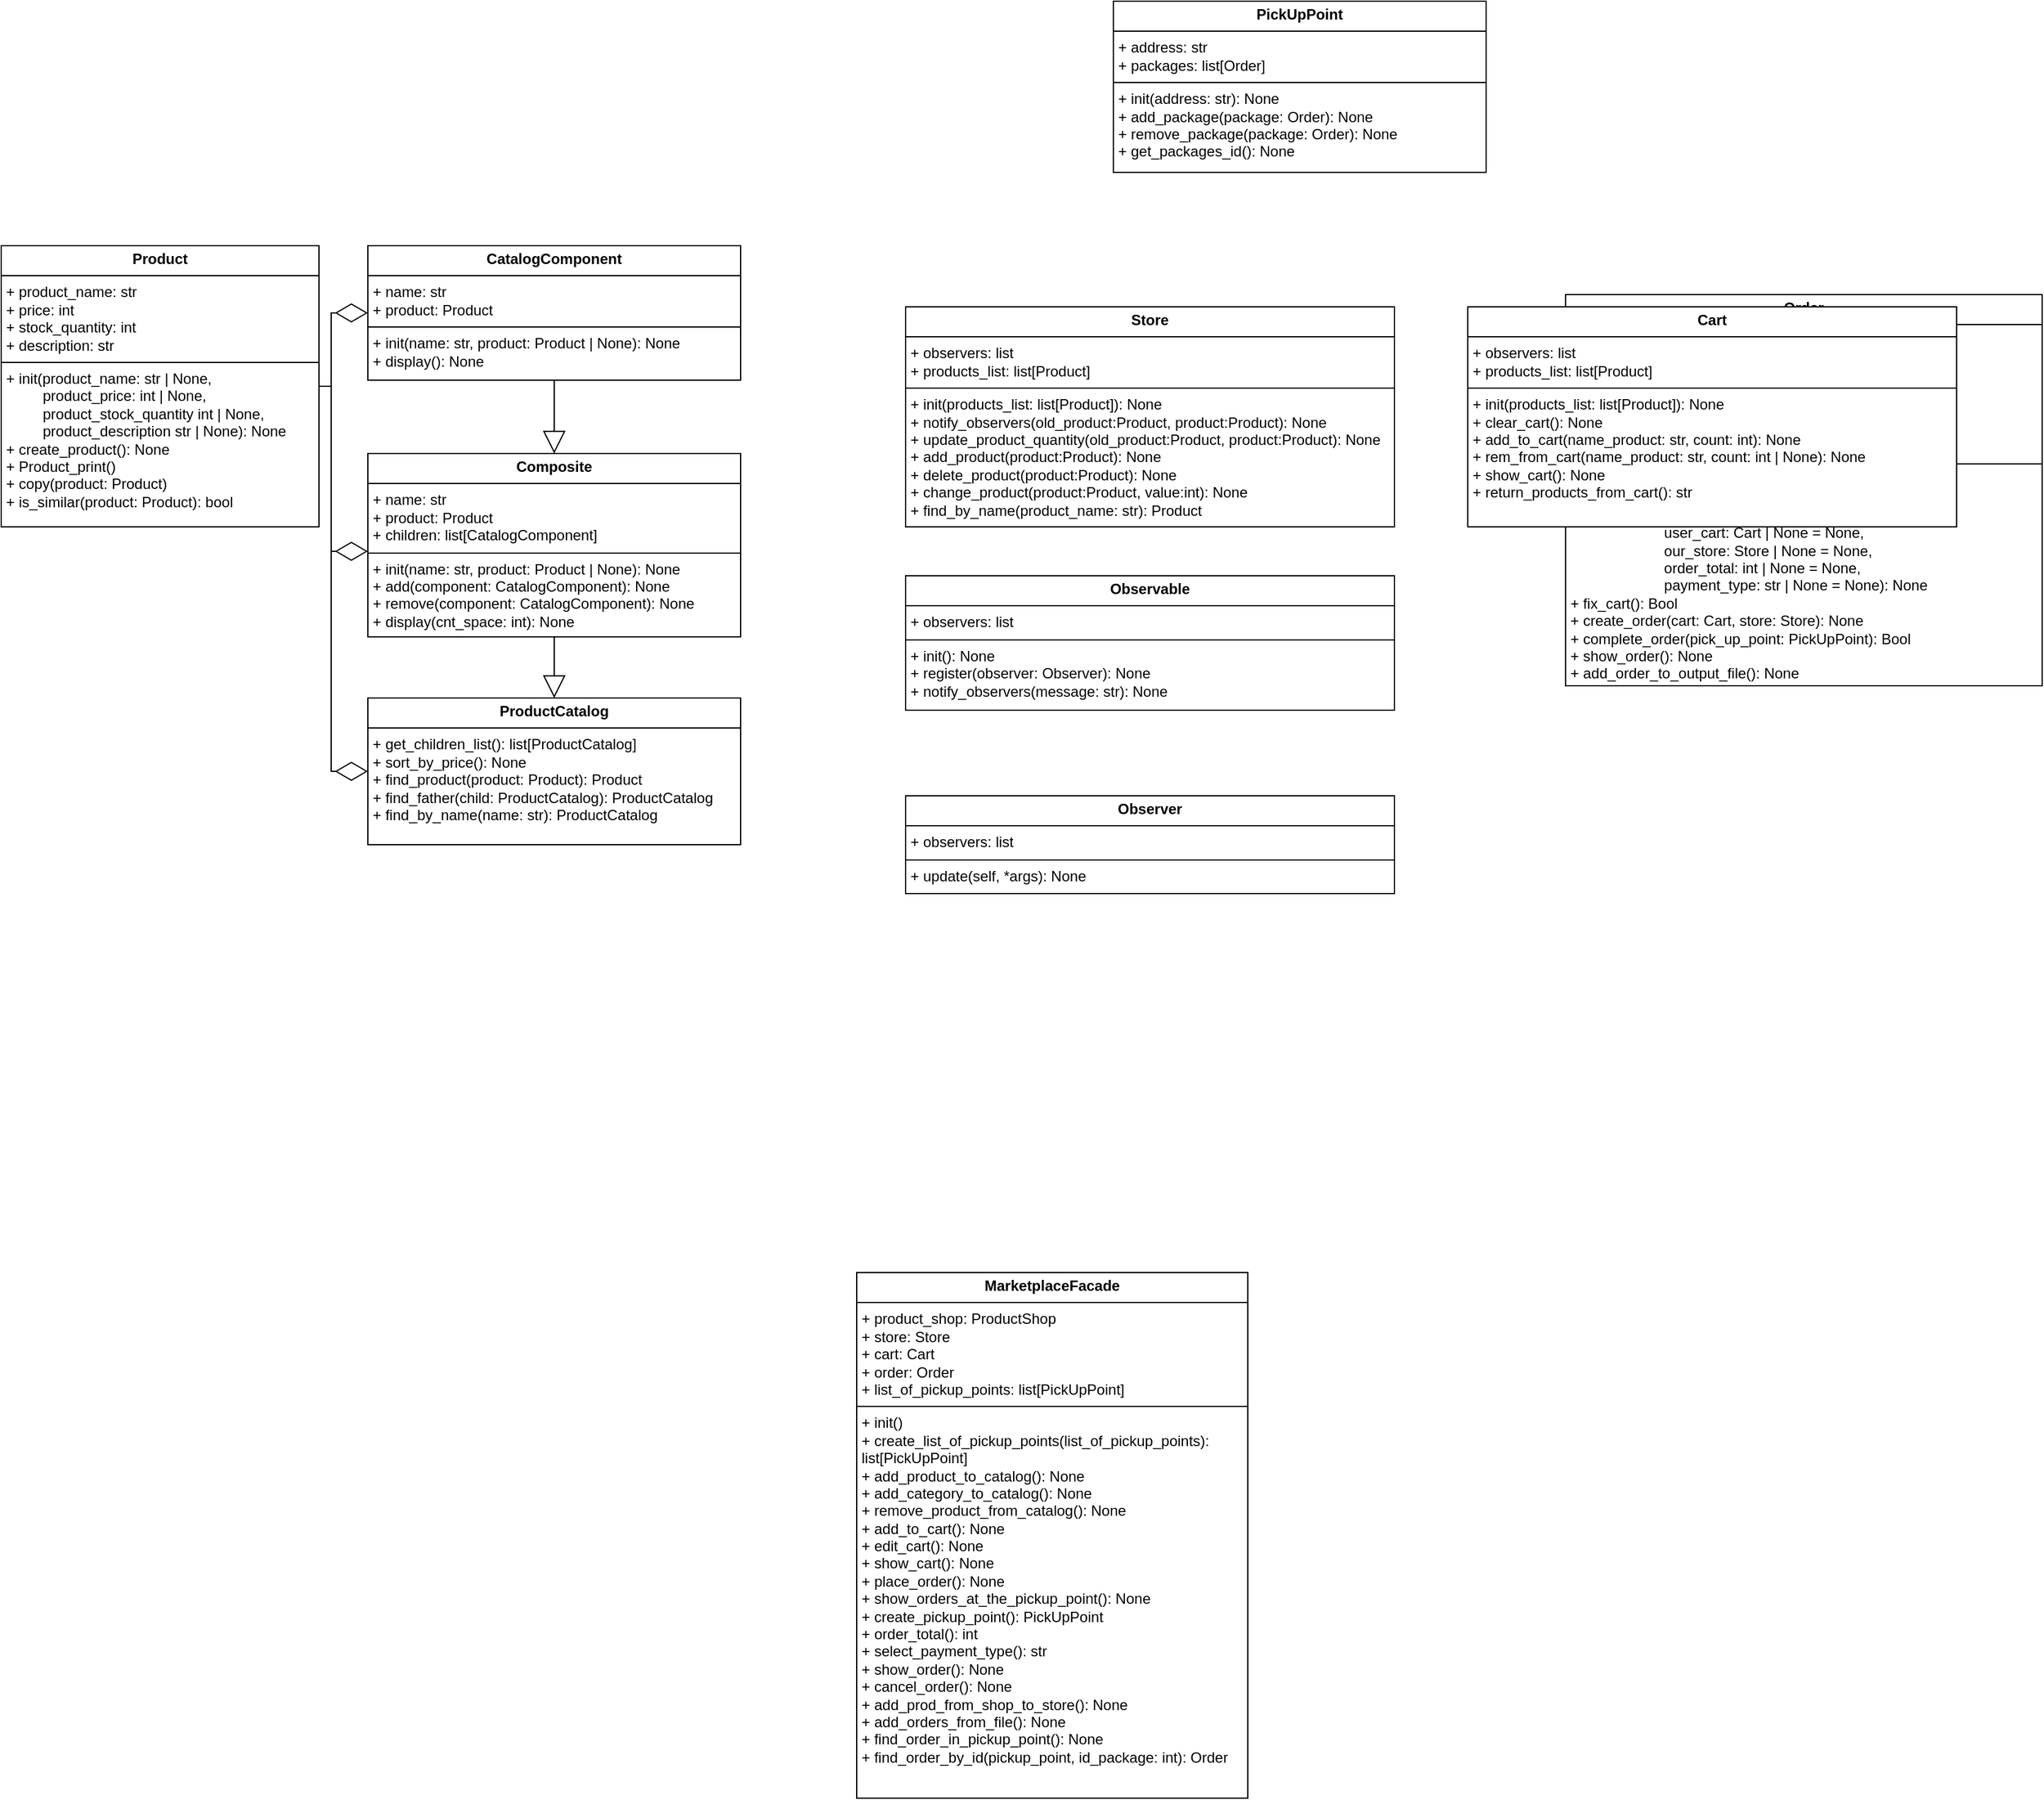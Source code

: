 <mxfile version="24.4.14" type="github">
  <diagram name="Page-1" id="c4acf3e9-155e-7222-9cf6-157b1a14988f">
    <mxGraphModel dx="2049" dy="2768" grid="1" gridSize="10" guides="1" tooltips="1" connect="1" arrows="1" fold="1" page="1" pageScale="1" pageWidth="1169" pageHeight="1654" background="none" math="0" shadow="0">
      <root>
        <mxCell id="0" />
        <mxCell id="1" parent="0" />
        <mxCell id="xfmXKO5x6J9HgdIH20yt-2" value="&lt;p style=&quot;margin:0px;margin-top:4px;text-align:center;&quot;&gt;&lt;b&gt;Product&lt;/b&gt;&lt;/p&gt;&lt;hr size=&quot;1&quot; style=&quot;border-style:solid;&quot;&gt;&lt;p style=&quot;margin:0px;margin-left:4px;&quot;&gt;+ product_name: str&lt;/p&gt;&lt;p style=&quot;margin:0px;margin-left:4px;&quot;&gt;+ price: int&lt;/p&gt;&lt;p style=&quot;margin:0px;margin-left:4px;&quot;&gt;+&amp;nbsp;stock_quantity: int&lt;/p&gt;&lt;p style=&quot;margin:0px;margin-left:4px;&quot;&gt;+&amp;nbsp;description: str&lt;/p&gt;&lt;hr size=&quot;1&quot; style=&quot;border-style:solid;&quot;&gt;&lt;p style=&quot;margin:0px;margin-left:4px;&quot;&gt;&lt;span style=&quot;background-color: initial;&quot;&gt;+ init(&lt;/span&gt;&lt;span style=&quot;background-color: initial;&quot;&gt;product_name: str | None,&lt;/span&gt;&lt;/p&gt;&lt;p style=&quot;margin:0px;margin-left:4px;&quot;&gt;&lt;span style=&quot;background-color: initial;&quot;&gt;&lt;span style=&quot;white-space: pre;&quot;&gt;&#x9;&lt;/span&gt;&amp;nbsp;product_price: int | None,&amp;nbsp;&lt;/span&gt;&lt;/p&gt;&lt;p style=&quot;margin:0px;margin-left:4px;&quot;&gt;&amp;nbsp; &amp;nbsp; &amp;nbsp; &amp;nbsp; &amp;nbsp;product_stock_quantity int | None,&lt;/p&gt;&lt;p style=&quot;margin:0px;margin-left:4px;&quot;&gt;&lt;span style=&quot;background-color: initial;&quot;&gt;&amp;nbsp; &amp;nbsp; &amp;nbsp; &amp;nbsp; &amp;nbsp;product_description str | None&lt;/span&gt;&lt;span style=&quot;background-color: initial;&quot;&gt;): None&lt;/span&gt;&lt;/p&gt;&lt;p style=&quot;margin:0px;margin-left:4px;&quot;&gt;&lt;span style=&quot;background-color: initial;&quot;&gt;+ create_product(): None&lt;/span&gt;&lt;br&gt;&lt;/p&gt;&lt;p style=&quot;margin:0px;margin-left:4px;&quot;&gt;&lt;span style=&quot;background-color: initial;&quot;&gt;+ Product_print()&lt;/span&gt;&lt;/p&gt;&lt;p style=&quot;margin:0px;margin-left:4px;&quot;&gt;&lt;span style=&quot;background-color: initial;&quot;&gt;+ copy(product: Product)&lt;/span&gt;&lt;/p&gt;&lt;p style=&quot;margin:0px;margin-left:4px;&quot;&gt;&lt;span style=&quot;background-color: initial;&quot;&gt;+ is_similar(product: Product): bool&lt;/span&gt;&lt;/p&gt;&lt;p style=&quot;margin:0px;margin-left:4px;&quot;&gt;&lt;span style=&quot;background-color: initial;&quot;&gt;&lt;br&gt;&lt;/span&gt;&lt;/p&gt;&lt;p style=&quot;margin:0px;margin-left:4px;&quot;&gt;&lt;span style=&quot;background-color: initial;&quot;&gt;&lt;br&gt;&lt;/span&gt;&lt;/p&gt;" style="verticalAlign=top;align=left;overflow=fill;html=1;whiteSpace=wrap;rounded=0;" parent="1" vertex="1">
          <mxGeometry y="10" width="260" height="230" as="geometry" />
        </mxCell>
        <mxCell id="xfmXKO5x6J9HgdIH20yt-3" value="&lt;p style=&quot;margin:0px;margin-top:4px;text-align:center;&quot;&gt;&lt;b&gt;CatalogComponent&lt;/b&gt;&lt;/p&gt;&lt;hr size=&quot;1&quot; style=&quot;border-style:solid;&quot;&gt;&lt;p style=&quot;margin:0px;margin-left:4px;&quot;&gt;+ name: str&lt;/p&gt;&lt;p style=&quot;margin:0px;margin-left:4px;&quot;&gt;+ product: Product&lt;/p&gt;&lt;hr size=&quot;1&quot; style=&quot;border-style:solid;&quot;&gt;&lt;p style=&quot;margin:0px;margin-left:4px;&quot;&gt;+ init(name: str, product: Product | None): None&lt;/p&gt;&lt;p style=&quot;margin:0px;margin-left:4px;&quot;&gt;&lt;span style=&quot;background-color: initial;&quot;&gt;+ display(): None&lt;/span&gt;&lt;br&gt;&lt;/p&gt;&lt;p style=&quot;margin:0px;margin-left:4px;&quot;&gt;&lt;br&gt;&lt;/p&gt;&lt;p style=&quot;margin:0px;margin-left:4px;&quot;&gt;&lt;span style=&quot;background-color: initial;&quot;&gt;&lt;br&gt;&lt;/span&gt;&lt;/p&gt;&lt;p style=&quot;margin:0px;margin-left:4px;&quot;&gt;&lt;span style=&quot;background-color: initial;&quot;&gt;&lt;br&gt;&lt;/span&gt;&lt;/p&gt;" style="verticalAlign=top;align=left;overflow=fill;html=1;whiteSpace=wrap;rounded=0;" parent="1" vertex="1">
          <mxGeometry x="300" y="10" width="305" height="110" as="geometry" />
        </mxCell>
        <mxCell id="xfmXKO5x6J9HgdIH20yt-6" value="&lt;p style=&quot;margin:0px;margin-top:4px;text-align:center;&quot;&gt;&lt;b&gt;Composite&lt;/b&gt;&lt;/p&gt;&lt;hr size=&quot;1&quot; style=&quot;border-style:solid;&quot;&gt;&lt;p style=&quot;margin: 0px 0px 0px 4px;&quot;&gt;+ name: str&lt;/p&gt;&lt;p style=&quot;margin: 0px 0px 0px 4px;&quot;&gt;+ product: Product&lt;/p&gt;&lt;p style=&quot;margin: 0px 0px 0px 4px;&quot;&gt;+ children: list[CatalogComponent]&lt;/p&gt;&lt;hr style=&quot;border-style: solid;&quot; size=&quot;1&quot;&gt;&lt;p style=&quot;margin: 0px 0px 0px 4px;&quot;&gt;+ init(name: str, product: Product | None): None&lt;/p&gt;&lt;p style=&quot;margin: 0px 0px 0px 4px;&quot;&gt;+ add(component: CatalogComponent): None&lt;/p&gt;&lt;p style=&quot;margin: 0px 0px 0px 4px;&quot;&gt;+ remove(&lt;span style=&quot;background-color: initial;&quot;&gt;component: CatalogComponent&lt;/span&gt;&lt;span style=&quot;background-color: initial;&quot;&gt;): None&lt;/span&gt;&lt;/p&gt;&lt;p style=&quot;margin: 0px 0px 0px 4px;&quot;&gt;&lt;span style=&quot;background-color: initial;&quot;&gt;+ display(cnt_space: int): None&lt;/span&gt;&lt;br&gt;&lt;/p&gt;&lt;p style=&quot;margin: 0px 0px 0px 4px;&quot;&gt;&lt;br&gt;&lt;/p&gt;&lt;p style=&quot;margin:0px;margin-left:4px;&quot;&gt;&lt;span style=&quot;background-color: initial;&quot;&gt;&lt;br&gt;&lt;/span&gt;&lt;/p&gt;&lt;p style=&quot;margin:0px;margin-left:4px;&quot;&gt;&lt;span style=&quot;background-color: initial;&quot;&gt;&lt;br&gt;&lt;/span&gt;&lt;/p&gt;" style="verticalAlign=top;align=left;overflow=fill;html=1;whiteSpace=wrap;rounded=0;" parent="1" vertex="1">
          <mxGeometry x="300" y="180" width="305" height="150" as="geometry" />
        </mxCell>
        <mxCell id="xfmXKO5x6J9HgdIH20yt-7" value="" style="endArrow=block;endSize=16;endFill=0;html=1;rounded=0;exitX=0.5;exitY=1;exitDx=0;exitDy=0;entryX=0.5;entryY=0;entryDx=0;entryDy=0;" parent="1" source="xfmXKO5x6J9HgdIH20yt-3" target="xfmXKO5x6J9HgdIH20yt-6" edge="1">
          <mxGeometry width="160" relative="1" as="geometry">
            <mxPoint x="340" y="140" as="sourcePoint" />
            <mxPoint x="500" y="140" as="targetPoint" />
          </mxGeometry>
        </mxCell>
        <mxCell id="UHNhnWOSNqzZ7Mr35PIz-1" value="&lt;p style=&quot;margin:0px;margin-top:4px;text-align:center;&quot;&gt;&lt;b&gt;ProductCatalog&lt;/b&gt;&lt;/p&gt;&lt;hr size=&quot;1&quot; style=&quot;border-style:solid;&quot;&gt;&lt;p style=&quot;margin:0px;margin-left:4px;&quot;&gt;+ get_children_list(): list[ProductCatalog]&lt;/p&gt;&lt;p style=&quot;margin:0px;margin-left:4px;&quot;&gt;&lt;span style=&quot;background-color: initial;&quot;&gt;+ sort_by_price(): None&lt;/span&gt;&lt;br&gt;&lt;/p&gt;&lt;p style=&quot;margin:0px;margin-left:4px;&quot;&gt;+ find_product(product: Product): Product&lt;span style=&quot;background-color: initial;&quot;&gt;&lt;br&gt;&lt;/span&gt;&lt;/p&gt;&lt;p style=&quot;margin:0px;margin-left:4px;&quot;&gt;+ find_father(child: ProductCatalog):&amp;nbsp;&lt;span style=&quot;background-color: initial;&quot;&gt;ProductCatalog&lt;/span&gt;&lt;/p&gt;&lt;p style=&quot;margin:0px;margin-left:4px;&quot;&gt;+ find_by_name(name: str):&amp;nbsp;&lt;span style=&quot;background-color: initial;&quot;&gt;ProductCatalog&lt;/span&gt;&lt;/p&gt;&lt;p style=&quot;margin:0px;margin-left:4px;&quot;&gt;&lt;span style=&quot;background-color: initial;&quot;&gt;&lt;br&gt;&lt;/span&gt;&lt;/p&gt;&lt;p style=&quot;margin:0px;margin-left:4px;&quot;&gt;&lt;span style=&quot;background-color: initial;&quot;&gt;&lt;br&gt;&lt;/span&gt;&lt;/p&gt;" style="verticalAlign=top;align=left;overflow=fill;html=1;whiteSpace=wrap;" parent="1" vertex="1">
          <mxGeometry x="300" y="380" width="305" height="120" as="geometry" />
        </mxCell>
        <mxCell id="lUUTb7EXJn5OskFThaYK-2" value="&lt;p style=&quot;margin:0px;margin-top:4px;text-align:center;&quot;&gt;&lt;b&gt;PickUpPoint&lt;/b&gt;&lt;/p&gt;&lt;hr size=&quot;1&quot; style=&quot;border-style:solid;&quot;&gt;&lt;p style=&quot;margin:0px;margin-left:4px;&quot;&gt;+ address: str&lt;/p&gt;&lt;p style=&quot;margin:0px;margin-left:4px;&quot;&gt;+ packages: list[Order]&lt;/p&gt;&lt;hr size=&quot;1&quot; style=&quot;border-style:solid;&quot;&gt;&lt;p style=&quot;margin:0px;margin-left:4px;&quot;&gt;+ init(address: str): None&lt;/p&gt;&lt;p style=&quot;margin:0px;margin-left:4px;&quot;&gt;+&amp;nbsp;add_package(package: Order): None&lt;/p&gt;&lt;p style=&quot;margin:0px;margin-left:4px;&quot;&gt;&lt;span style=&quot;background-color: initial;&quot;&gt;+&amp;nbsp;&lt;/span&gt;&lt;span style=&quot;background-color: initial;&quot;&gt;remove_package(package: Order): None&lt;/span&gt;&lt;/p&gt;&lt;p style=&quot;margin:0px;margin-left:4px;&quot;&gt;&lt;span style=&quot;background-color: initial;&quot;&gt;+&amp;nbsp;&lt;/span&gt;&lt;span style=&quot;background-color: initial;&quot;&gt;get_packages_id(): None&lt;/span&gt;&lt;/p&gt;&lt;p style=&quot;margin:0px;margin-left:4px;&quot;&gt;&lt;br&gt;&lt;/p&gt;&lt;p style=&quot;margin:0px;margin-left:4px;&quot;&gt;&lt;span style=&quot;background-color: initial;&quot;&gt;&lt;br&gt;&lt;/span&gt;&lt;/p&gt;&lt;p style=&quot;margin:0px;margin-left:4px;&quot;&gt;&lt;span style=&quot;background-color: initial;&quot;&gt;&lt;br&gt;&lt;/span&gt;&lt;/p&gt;" style="verticalAlign=top;align=left;overflow=fill;html=1;whiteSpace=wrap;rounded=0;" parent="1" vertex="1">
          <mxGeometry x="910" y="-190" width="305" height="140" as="geometry" />
        </mxCell>
        <mxCell id="UHNhnWOSNqzZ7Mr35PIz-2" value="" style="endArrow=block;endSize=16;endFill=0;html=1;rounded=0;exitX=0.5;exitY=1;exitDx=0;exitDy=0;entryX=0.5;entryY=0;entryDx=0;entryDy=0;" parent="1" source="xfmXKO5x6J9HgdIH20yt-6" target="UHNhnWOSNqzZ7Mr35PIz-1" edge="1">
          <mxGeometry width="160" relative="1" as="geometry">
            <mxPoint x="463" y="130" as="sourcePoint" />
            <mxPoint x="463" y="190" as="targetPoint" />
            <Array as="points" />
          </mxGeometry>
        </mxCell>
        <mxCell id="_YNp5PYPLi5sCJFPc85q-1" value="&lt;p style=&quot;margin:0px;margin-top:4px;text-align:center;&quot;&gt;&lt;b&gt;Store&lt;/b&gt;&lt;/p&gt;&lt;hr size=&quot;1&quot; style=&quot;border-style:solid;&quot;&gt;&lt;p style=&quot;margin: 0px 0px 0px 4px;&quot;&gt;+ observers: list&lt;/p&gt;&lt;p style=&quot;margin: 0px 0px 0px 4px;&quot;&gt;+ products_list: list[Product]&lt;/p&gt;&lt;hr style=&quot;border-style: solid;&quot; size=&quot;1&quot;&gt;&lt;p style=&quot;margin: 0px 0px 0px 4px;&quot;&gt;+ init(products_list: list[Product]): None&lt;/p&gt;&lt;p style=&quot;margin: 0px 0px 0px 4px;&quot;&gt;&lt;span style=&quot;background-color: initial;&quot;&gt;+&amp;nbsp;&lt;/span&gt;&lt;span style=&quot;background-color: initial;&quot;&gt;notify_observers(&lt;/span&gt;&lt;span style=&quot;background-color: initial;&quot;&gt;old_product:&lt;/span&gt;&lt;span style=&quot;background-color: initial;&quot;&gt;Product&lt;/span&gt;&lt;span style=&quot;background-color: initial;&quot;&gt;, product:&lt;/span&gt;&lt;span style=&quot;background-color: initial;&quot;&gt;Product&lt;/span&gt;&lt;span style=&quot;background-color: initial;&quot;&gt;): None&lt;/span&gt;&lt;/p&gt;&lt;p style=&quot;margin: 0px 0px 0px 4px;&quot;&gt;&lt;span style=&quot;background-color: initial;&quot;&gt;+&amp;nbsp;&lt;/span&gt;&lt;span style=&quot;background-color: initial;&quot;&gt;update_product_quantity(&lt;/span&gt;&lt;span style=&quot;background-color: initial;&quot;&gt;old_product&lt;/span&gt;&lt;span style=&quot;background-color: initial;&quot;&gt;:Product&lt;/span&gt;&lt;span style=&quot;background-color: initial;&quot;&gt;, product&lt;/span&gt;&lt;span style=&quot;background-color: initial;&quot;&gt;:Product&lt;/span&gt;&lt;span style=&quot;background-color: initial;&quot;&gt;): None&lt;/span&gt;&lt;/p&gt;&lt;p style=&quot;margin: 0px 0px 0px 4px;&quot;&gt;&lt;span style=&quot;background-color: initial;&quot;&gt;+&amp;nbsp;&lt;/span&gt;&lt;span style=&quot;background-color: initial;&quot;&gt;add_product(&lt;/span&gt;&lt;span style=&quot;background-color: initial;&quot;&gt;p&lt;/span&gt;&lt;span style=&quot;background-color: initial;&quot;&gt;roduct:Product&lt;/span&gt;&lt;span style=&quot;background-color: initial;&quot;&gt;): None&lt;/span&gt;&lt;/p&gt;&lt;p style=&quot;margin: 0px 0px 0px 4px;&quot;&gt;&lt;span style=&quot;background-color: initial;&quot;&gt;+&amp;nbsp;&lt;/span&gt;&lt;span style=&quot;background-color: initial;&quot;&gt;delete_product(p&lt;/span&gt;&lt;span style=&quot;background-color: initial;&quot;&gt;roduct:Product&lt;/span&gt;&lt;span style=&quot;background-color: initial;&quot;&gt;): None&lt;/span&gt;&lt;/p&gt;&lt;p style=&quot;margin: 0px 0px 0px 4px;&quot;&gt;&lt;span style=&quot;background-color: initial;&quot;&gt;+&amp;nbsp;&lt;/span&gt;&lt;span style=&quot;background-color: initial;&quot;&gt;change_product(&lt;/span&gt;&lt;span style=&quot;background-color: initial;&quot;&gt;product&lt;/span&gt;&lt;span style=&quot;background-color: initial;&quot;&gt;:Product&lt;/span&gt;&lt;span style=&quot;background-color: initial;&quot;&gt;, value:int&lt;/span&gt;&lt;span style=&quot;background-color: initial;&quot;&gt;): None&lt;/span&gt;&lt;/p&gt;&lt;p style=&quot;margin: 0px 0px 0px 4px;&quot;&gt;&lt;span style=&quot;background-color: initial;&quot;&gt;+&amp;nbsp;&lt;/span&gt;&lt;span style=&quot;background-color: initial;&quot;&gt;find_by_name(&lt;/span&gt;&lt;span style=&quot;background-color: initial;&quot;&gt;product_name: str&lt;/span&gt;&lt;span style=&quot;background-color: initial;&quot;&gt;): Product&lt;/span&gt;&lt;/p&gt;&lt;p style=&quot;margin: 0px 0px 0px 4px;&quot;&gt;&lt;br&gt;&lt;/p&gt;&lt;p style=&quot;margin:0px;margin-left:4px;&quot;&gt;&lt;span style=&quot;background-color: initial;&quot;&gt;&lt;br&gt;&lt;/span&gt;&lt;/p&gt;&lt;p style=&quot;margin:0px;margin-left:4px;&quot;&gt;&lt;span style=&quot;background-color: initial;&quot;&gt;&lt;br&gt;&lt;/span&gt;&lt;/p&gt;" style="verticalAlign=top;align=left;overflow=fill;html=1;whiteSpace=wrap;strokeColor=default;fillColor=default;rounded=0;" parent="1" vertex="1">
          <mxGeometry x="740" y="60" width="400" height="180" as="geometry" />
        </mxCell>
        <mxCell id="UHNhnWOSNqzZ7Mr35PIz-3" value="" style="endArrow=diamondThin;endFill=0;endSize=24;html=1;rounded=0;exitX=1;exitY=0.5;exitDx=0;exitDy=0;entryX=0;entryY=0.5;entryDx=0;entryDy=0;" parent="1" source="xfmXKO5x6J9HgdIH20yt-2" target="xfmXKO5x6J9HgdIH20yt-3" edge="1">
          <mxGeometry width="160" relative="1" as="geometry">
            <mxPoint x="310" y="180" as="sourcePoint" />
            <mxPoint x="470" y="180" as="targetPoint" />
            <Array as="points">
              <mxPoint x="270" y="125" />
              <mxPoint x="270" y="65" />
            </Array>
          </mxGeometry>
        </mxCell>
        <mxCell id="_YNp5PYPLi5sCJFPc85q-2" value="&lt;p style=&quot;margin:0px;margin-top:4px;text-align:center;&quot;&gt;&lt;b&gt;Observable&lt;/b&gt;&lt;/p&gt;&lt;hr size=&quot;1&quot; style=&quot;border-style:solid;&quot;&gt;&lt;p style=&quot;margin: 0px 0px 0px 4px;&quot;&gt;+ observers: list&lt;/p&gt;&lt;hr style=&quot;border-style: solid;&quot; size=&quot;1&quot;&gt;&lt;p style=&quot;margin: 0px 0px 0px 4px;&quot;&gt;+ init(): None&lt;br&gt;&lt;/p&gt;&lt;p style=&quot;margin: 0px 0px 0px 4px;&quot;&gt;&lt;span style=&quot;background-color: initial;&quot;&gt;+&amp;nbsp;&lt;/span&gt;&lt;span style=&quot;background-color: initial;&quot;&gt;register(&lt;/span&gt;&lt;span style=&quot;background-color: initial;&quot;&gt;observer: Observer): None&lt;/span&gt;&lt;/p&gt;&lt;p style=&quot;margin: 0px 0px 0px 4px;&quot;&gt;&lt;span style=&quot;background-color: initial;&quot;&gt;+&amp;nbsp;&lt;/span&gt;&lt;span style=&quot;background-color: initial;&quot;&gt;notify_observers(&lt;/span&gt;&lt;span style=&quot;background-color: initial;&quot;&gt;message: str): None&lt;/span&gt;&lt;/p&gt;&lt;p style=&quot;margin: 0px 0px 0px 4px;&quot;&gt;&lt;br&gt;&lt;/p&gt;&lt;p style=&quot;margin:0px;margin-left:4px;&quot;&gt;&lt;span style=&quot;background-color: initial;&quot;&gt;&lt;br&gt;&lt;/span&gt;&lt;/p&gt;&lt;p style=&quot;margin:0px;margin-left:4px;&quot;&gt;&lt;span style=&quot;background-color: initial;&quot;&gt;&lt;br&gt;&lt;/span&gt;&lt;/p&gt;" style="verticalAlign=top;align=left;overflow=fill;html=1;whiteSpace=wrap;strokeColor=default;fillColor=default;rounded=0;" parent="1" vertex="1">
          <mxGeometry x="740" y="280" width="400" height="110" as="geometry" />
        </mxCell>
        <mxCell id="UHNhnWOSNqzZ7Mr35PIz-4" value="" style="endArrow=diamondThin;endFill=0;endSize=24;html=1;rounded=0;entryX=0;entryY=0.5;entryDx=0;entryDy=0;exitX=1;exitY=0.5;exitDx=0;exitDy=0;" parent="1" source="xfmXKO5x6J9HgdIH20yt-2" edge="1">
          <mxGeometry width="160" relative="1" as="geometry">
            <mxPoint x="260" y="130" as="sourcePoint" />
            <mxPoint x="300" y="260" as="targetPoint" />
            <Array as="points">
              <mxPoint x="270" y="125" />
              <mxPoint x="270" y="260" />
            </Array>
          </mxGeometry>
        </mxCell>
        <mxCell id="_YNp5PYPLi5sCJFPc85q-3" value="&lt;p style=&quot;margin:0px;margin-top:4px;text-align:center;&quot;&gt;&lt;b&gt;Observer&lt;/b&gt;&lt;/p&gt;&lt;hr size=&quot;1&quot; style=&quot;border-style:solid;&quot;&gt;&lt;p style=&quot;margin: 0px 0px 0px 4px;&quot;&gt;+ observers: list&lt;/p&gt;&lt;hr style=&quot;border-style: solid;&quot; size=&quot;1&quot;&gt;&lt;p style=&quot;margin: 0px 0px 0px 4px;&quot;&gt;+&amp;nbsp;update(self, *args): None&lt;/p&gt;&lt;p style=&quot;margin: 0px 0px 0px 4px;&quot;&gt;&lt;br&gt;&lt;/p&gt;&lt;p style=&quot;margin:0px;margin-left:4px;&quot;&gt;&lt;span style=&quot;background-color: initial;&quot;&gt;&lt;br&gt;&lt;/span&gt;&lt;/p&gt;&lt;p style=&quot;margin:0px;margin-left:4px;&quot;&gt;&lt;span style=&quot;background-color: initial;&quot;&gt;&lt;br&gt;&lt;/span&gt;&lt;/p&gt;" style="verticalAlign=top;align=left;overflow=fill;html=1;whiteSpace=wrap;strokeColor=default;fillColor=default;rounded=0;" parent="1" vertex="1">
          <mxGeometry x="740" y="460" width="400" height="80" as="geometry" />
        </mxCell>
        <mxCell id="_YNp5PYPLi5sCJFPc85q-5" value="&lt;p style=&quot;margin:0px;margin-top:4px;text-align:center;&quot;&gt;&lt;b&gt;Order&lt;/b&gt;&lt;/p&gt;&lt;hr size=&quot;1&quot; style=&quot;border-style:solid;&quot;&gt;&lt;p style=&quot;margin: 0px 0px 0px 4px;&quot;&gt;+ order_id:&amp;nbsp;&lt;/p&gt;&lt;p style=&quot;margin: 0px 0px 0px 4px;&quot;&gt;+ recipient:&lt;/p&gt;&lt;p style=&quot;margin: 0px 0px 0px 4px;&quot;&gt;+ destination: str&lt;/p&gt;&lt;p style=&quot;margin: 0px 0px 0px 4px;&quot;&gt;+&amp;nbsp;user_cart:&amp;nbsp;Cart&lt;/p&gt;&lt;p style=&quot;margin: 0px 0px 0px 4px;&quot;&gt;+&amp;nbsp;our_store: Store&lt;/p&gt;&lt;p style=&quot;margin: 0px 0px 0px 4px;&quot;&gt;+ order_total: int&lt;/p&gt;&lt;p style=&quot;margin: 0px 0px 0px 4px;&quot;&gt;+&amp;nbsp;payment_type: str&lt;/p&gt;&lt;hr style=&quot;border-style: solid;&quot; size=&quot;1&quot;&gt;&lt;p style=&quot;margin: 0px 0px 0px 4px;&quot;&gt;+ init(&lt;span style=&quot;background-color: initial;&quot;&gt;order_id = None,&amp;nbsp;&lt;/span&gt;&lt;/p&gt;&lt;p style=&quot;margin: 0px 0px 0px 4px;&quot;&gt;&amp;nbsp; &amp;nbsp; &amp;nbsp; &amp;nbsp; &amp;nbsp; &amp;nbsp; &amp;nbsp; &amp;nbsp; &amp;nbsp; &amp;nbsp; &amp;nbsp; &amp;nbsp;recipient = None,&amp;nbsp;&lt;/p&gt;&lt;p style=&quot;margin: 0px 0px 0px 4px;&quot;&gt;&amp;nbsp; &amp;nbsp; &amp;nbsp; &amp;nbsp; &amp;nbsp; &amp;nbsp; &amp;nbsp; &amp;nbsp; &amp;nbsp; &amp;nbsp; &amp;nbsp; &amp;nbsp;destination: str | None = None,&lt;/p&gt;&lt;p style=&quot;margin: 0px 0px 0px 4px;&quot;&gt;&amp;nbsp; &amp;nbsp; &amp;nbsp; &amp;nbsp; &amp;nbsp; &amp;nbsp; &amp;nbsp; &amp;nbsp; &amp;nbsp; &amp;nbsp; &amp;nbsp; &amp;nbsp;user_cart: Cart | None = None,&amp;nbsp;&lt;/p&gt;&lt;p style=&quot;margin: 0px 0px 0px 4px;&quot;&gt;&amp;nbsp; &amp;nbsp; &amp;nbsp; &amp;nbsp; &amp;nbsp; &amp;nbsp; &amp;nbsp; &amp;nbsp; &amp;nbsp; &amp;nbsp; &amp;nbsp; &amp;nbsp;our_store: Store | None = None,&lt;/p&gt;&lt;p style=&quot;margin: 0px 0px 0px 4px;&quot;&gt;&amp;nbsp; &amp;nbsp; &amp;nbsp; &amp;nbsp; &amp;nbsp; &amp;nbsp; &amp;nbsp; &amp;nbsp; &amp;nbsp; &amp;nbsp; &amp;nbsp; &amp;nbsp;order_total: int | None = None,&lt;/p&gt;&lt;p style=&quot;margin: 0px 0px 0px 4px;&quot;&gt;&amp;nbsp; &amp;nbsp; &amp;nbsp; &amp;nbsp; &amp;nbsp; &amp;nbsp; &amp;nbsp; &amp;nbsp; &amp;nbsp; &amp;nbsp; &amp;nbsp; &amp;nbsp;payment_type: str | None = None): None&lt;/p&gt;&lt;p style=&quot;margin: 0px 0px 0px 4px;&quot;&gt;+ fix_cart(): Bool&lt;/p&gt;&lt;p style=&quot;margin: 0px 0px 0px 4px;&quot;&gt;+&amp;nbsp;create_order(cart: Cart, store: Store): None&lt;/p&gt;&lt;p style=&quot;margin: 0px 0px 0px 4px;&quot;&gt;+&amp;nbsp;complete_order(pick_up_point: PickUpPoint): Bool&lt;/p&gt;&lt;p style=&quot;margin: 0px 0px 0px 4px;&quot;&gt;+&amp;nbsp;show_order(): None&lt;/p&gt;&lt;p style=&quot;margin: 0px 0px 0px 4px;&quot;&gt;+&amp;nbsp;add_order_to_output_file(): None&lt;/p&gt;&lt;p style=&quot;margin:0px;margin-left:4px;&quot;&gt;&lt;span style=&quot;background-color: initial;&quot;&gt;&lt;br&gt;&lt;/span&gt;&lt;/p&gt;&lt;p style=&quot;margin:0px;margin-left:4px;&quot;&gt;&lt;span style=&quot;background-color: initial;&quot;&gt;&lt;br&gt;&lt;/span&gt;&lt;/p&gt;" style="verticalAlign=top;align=left;overflow=fill;html=1;whiteSpace=wrap;strokeColor=default;fillColor=default;rounded=0;" vertex="1" parent="1">
          <mxGeometry x="1280" y="50" width="390" height="320" as="geometry" />
        </mxCell>
        <mxCell id="UHNhnWOSNqzZ7Mr35PIz-5" value="" style="endArrow=diamondThin;endFill=0;endSize=24;html=1;rounded=0;exitX=1;exitY=0.5;exitDx=0;exitDy=0;entryX=0;entryY=0.5;entryDx=0;entryDy=0;" parent="1" source="xfmXKO5x6J9HgdIH20yt-2" target="UHNhnWOSNqzZ7Mr35PIz-1" edge="1">
          <mxGeometry width="160" relative="1" as="geometry">
            <mxPoint x="280" y="145" as="sourcePoint" />
            <mxPoint x="320" y="85" as="targetPoint" />
            <Array as="points">
              <mxPoint x="270" y="125" />
              <mxPoint x="270" y="440" />
            </Array>
          </mxGeometry>
        </mxCell>
        <mxCell id="voyDSpdjju5X3VZxFVPe-1" value="&lt;p style=&quot;margin:0px;margin-top:4px;text-align:center;&quot;&gt;&lt;b&gt;MarketplaceFacade&lt;/b&gt;&lt;br&gt;&lt;/p&gt;&lt;hr size=&quot;1&quot; style=&quot;border-style:solid;&quot;&gt;&lt;p style=&quot;margin:0px;margin-left:4px;&quot;&gt;+ product_shop: ProductShop&lt;/p&gt;&lt;p style=&quot;margin:0px;margin-left:4px;&quot;&gt;+&amp;nbsp;&lt;span style=&quot;background-color: initial;&quot;&gt;store: Store&lt;/span&gt;&lt;/p&gt;&lt;p style=&quot;margin:0px;margin-left:4px;&quot;&gt;+ cart: Cart&lt;/p&gt;&lt;p style=&quot;margin:0px;margin-left:4px;&quot;&gt;+ order: Order&lt;/p&gt;&lt;p style=&quot;margin:0px;margin-left:4px;&quot;&gt;+ list_of_pickup_points: list[PickUpPoint]&lt;/p&gt;&lt;hr size=&quot;1&quot; style=&quot;border-style:solid;&quot;&gt;&lt;p style=&quot;margin:0px;margin-left:4px;&quot;&gt;&lt;span style=&quot;background-color: initial;&quot;&gt;+ init(&lt;/span&gt;&lt;span style=&quot;background-color: initial;&quot;&gt;)&lt;/span&gt;&lt;/p&gt;&lt;p style=&quot;margin:0px;margin-left:4px;&quot;&gt;&lt;span style=&quot;background-color: initial;&quot;&gt;+ create_list_of_pickup_points(list_of_pickup_points): list[PickUpPoint]&lt;/span&gt;&lt;br&gt;&lt;/p&gt;&lt;p style=&quot;margin:0px;margin-left:4px;&quot;&gt;&lt;span style=&quot;background-color: initial;&quot;&gt;+&amp;nbsp;&lt;/span&gt;&lt;span style=&quot;background-color: initial;&quot;&gt;add_product_to_catalog(): None&lt;/span&gt;&lt;/p&gt;&lt;p style=&quot;margin:0px;margin-left:4px;&quot;&gt;&lt;span style=&quot;background-color: initial;&quot;&gt;+&amp;nbsp;&lt;/span&gt;&lt;span style=&quot;background-color: initial;&quot;&gt;add_category_to_catalog(): None&lt;/span&gt;&lt;/p&gt;&lt;p style=&quot;margin:0px;margin-left:4px;&quot;&gt;&lt;span style=&quot;background-color: initial;&quot;&gt;+&amp;nbsp;&lt;/span&gt;&lt;span style=&quot;background-color: initial;&quot;&gt;remove_product_from_catalog(): None&lt;/span&gt;&lt;/p&gt;&lt;p style=&quot;margin:0px;margin-left:4px;&quot;&gt;&lt;span style=&quot;background-color: initial;&quot;&gt;+&amp;nbsp;&lt;/span&gt;&lt;span style=&quot;background-color: initial;&quot;&gt;add_to_cart(): None&lt;/span&gt;&lt;/p&gt;&lt;p style=&quot;margin:0px;margin-left:4px;&quot;&gt;&lt;span style=&quot;background-color: initial;&quot;&gt;+&amp;nbsp;&lt;/span&gt;&lt;span style=&quot;background-color: initial;&quot;&gt;edit_cart(): None&lt;/span&gt;&lt;/p&gt;&lt;p style=&quot;margin:0px;margin-left:4px;&quot;&gt;&lt;span style=&quot;background-color: initial;&quot;&gt;+&amp;nbsp;&lt;/span&gt;&lt;span style=&quot;background-color: initial;&quot;&gt;show_cart(): None&lt;/span&gt;&lt;/p&gt;&lt;p style=&quot;margin:0px;margin-left:4px;&quot;&gt;&lt;span style=&quot;background-color: initial;&quot;&gt;+&amp;nbsp;&lt;/span&gt;&lt;span style=&quot;background-color: initial;&quot;&gt;place_order(): None&lt;/span&gt;&lt;/p&gt;&lt;p style=&quot;margin:0px;margin-left:4px;&quot;&gt;&lt;span style=&quot;background-color: initial;&quot;&gt;+&amp;nbsp;&lt;/span&gt;&lt;span style=&quot;background-color: initial;&quot;&gt;show_orders_at_the_pickup_point(): None&lt;/span&gt;&lt;/p&gt;&lt;p style=&quot;margin:0px;margin-left:4px;&quot;&gt;&lt;span style=&quot;background-color: initial;&quot;&gt;+&amp;nbsp;&lt;/span&gt;&lt;span style=&quot;background-color: initial;&quot;&gt;create_pickup_point(): PickUpPoint&lt;/span&gt;&lt;/p&gt;&lt;p style=&quot;margin:0px;margin-left:4px;&quot;&gt;&lt;span style=&quot;background-color: initial;&quot;&gt;+&amp;nbsp;&lt;/span&gt;&lt;span style=&quot;background-color: initial;&quot;&gt;order_total(): int&lt;/span&gt;&lt;/p&gt;&lt;p style=&quot;margin:0px;margin-left:4px;&quot;&gt;&lt;span style=&quot;background-color: initial;&quot;&gt;+&amp;nbsp;&lt;/span&gt;&lt;span style=&quot;background-color: initial;&quot;&gt;select_payment_type(): str&lt;/span&gt;&lt;/p&gt;&lt;p style=&quot;margin:0px;margin-left:4px;&quot;&gt;&lt;span style=&quot;background-color: initial;&quot;&gt;+ show_order(): None&lt;br&gt;&lt;/span&gt;&lt;/p&gt;&lt;p style=&quot;margin:0px;margin-left:4px;&quot;&gt;&lt;span style=&quot;background-color: initial;&quot;&gt;+&amp;nbsp;&lt;/span&gt;&lt;span style=&quot;background-color: initial;&quot;&gt;cancel_order(): None&lt;/span&gt;&lt;/p&gt;&lt;p style=&quot;margin:0px;margin-left:4px;&quot;&gt;&lt;span style=&quot;background-color: initial;&quot;&gt;+&amp;nbsp;&lt;/span&gt;&lt;span style=&quot;background-color: initial;&quot;&gt;add_prod_from_shop_to_store(): None&lt;/span&gt;&lt;/p&gt;&lt;p style=&quot;margin:0px;margin-left:4px;&quot;&gt;&lt;span style=&quot;background-color: initial;&quot;&gt;+&amp;nbsp;&lt;/span&gt;&lt;span style=&quot;background-color: initial;&quot;&gt;add_orders_from_file(): None&lt;/span&gt;&lt;/p&gt;&lt;p style=&quot;margin:0px;margin-left:4px;&quot;&gt;&lt;span style=&quot;background-color: initial;&quot;&gt;+ find_order_in_pickup_point(): None&lt;br&gt;&lt;/span&gt;&lt;/p&gt;&lt;p style=&quot;margin:0px;margin-left:4px;&quot;&gt;&lt;span style=&quot;background-color: initial;&quot;&gt;+&amp;nbsp;&lt;/span&gt;&lt;span style=&quot;background-color: initial;&quot;&gt;find_order_by_id(pickup_point, id_package: int): Order&lt;/span&gt;&lt;/p&gt;&lt;p style=&quot;margin:0px;margin-left:4px;&quot;&gt;&lt;span style=&quot;background-color: initial;&quot;&gt;&lt;br&gt;&lt;/span&gt;&lt;/p&gt;" style="verticalAlign=top;align=left;overflow=fill;html=1;whiteSpace=wrap;" parent="1" vertex="1">
          <mxGeometry x="700" y="850" width="320" height="430" as="geometry" />
        </mxCell>
        <mxCell id="mpOc_wMTIl_HSp0o5a_V-1" value="&lt;p style=&quot;margin:0px;margin-top:4px;text-align:center;&quot;&gt;&lt;b&gt;Cart&lt;/b&gt;&lt;/p&gt;&lt;hr size=&quot;1&quot; style=&quot;border-style:solid;&quot;&gt;&lt;p style=&quot;margin: 0px 0px 0px 4px;&quot;&gt;+ observers: list&lt;/p&gt;&lt;p style=&quot;margin: 0px 0px 0px 4px;&quot;&gt;+ products_list: list[Product]&lt;/p&gt;&lt;hr style=&quot;border-style: solid;&quot; size=&quot;1&quot;&gt;&lt;p style=&quot;margin: 0px 0px 0px 4px;&quot;&gt;+ init(products_list: list[Product]): None&lt;/p&gt;&lt;p style=&quot;margin: 0px 0px 0px 4px;&quot;&gt;&lt;span style=&quot;background-color: initial;&quot;&gt;+ clear_cart(): None&lt;/span&gt;&lt;/p&gt;&lt;p style=&quot;margin: 0px 0px 0px 4px;&quot;&gt;&lt;span style=&quot;background-color: initial;&quot;&gt;+ add_to_cart(&lt;/span&gt;&lt;span style=&quot;background-color: initial;&quot;&gt;name_product: str, count: int&lt;/span&gt;&lt;span style=&quot;background-color: initial;&quot;&gt;):&amp;nbsp;&lt;/span&gt;&lt;span style=&quot;background-color: initial;&quot;&gt;None&lt;/span&gt;&lt;/p&gt;&lt;p style=&quot;margin: 0px 0px 0px 4px;&quot;&gt;&lt;span style=&quot;background-color: initial;&quot;&gt;+ rem_from_cart(&lt;/span&gt;&lt;span style=&quot;background-color: initial;&quot;&gt;name_product: str, count: int | None&lt;/span&gt;&lt;span style=&quot;background-color: initial;&quot;&gt;):&amp;nbsp;&lt;/span&gt;&lt;span style=&quot;background-color: initial;&quot;&gt;None&lt;/span&gt;&lt;/p&gt;&lt;p style=&quot;margin: 0px 0px 0px 4px;&quot;&gt;&lt;span style=&quot;background-color: initial;&quot;&gt;+ show_cart():&amp;nbsp;&lt;/span&gt;&lt;span style=&quot;background-color: initial;&quot;&gt;None&lt;/span&gt;&lt;/p&gt;&lt;p style=&quot;margin: 0px 0px 0px 4px;&quot;&gt;&lt;span style=&quot;background-color: initial;&quot;&gt;+ return_products_from_cart(): str&lt;/span&gt;&lt;/p&gt;&lt;p style=&quot;margin: 0px 0px 0px 4px;&quot;&gt;&lt;br&gt;&lt;/p&gt;&lt;p style=&quot;margin:0px;margin-left:4px;&quot;&gt;&lt;span style=&quot;background-color: initial;&quot;&gt;&lt;br&gt;&lt;/span&gt;&lt;/p&gt;&lt;p style=&quot;margin:0px;margin-left:4px;&quot;&gt;&lt;span style=&quot;background-color: initial;&quot;&gt;&lt;br&gt;&lt;/span&gt;&lt;/p&gt;" style="verticalAlign=top;align=left;overflow=fill;html=1;whiteSpace=wrap;strokeColor=default;fillColor=default;" vertex="1" parent="1">
          <mxGeometry x="1200" y="60" width="400" height="180" as="geometry" />
        </mxCell>
      </root>
    </mxGraphModel>
  </diagram>
</mxfile>
